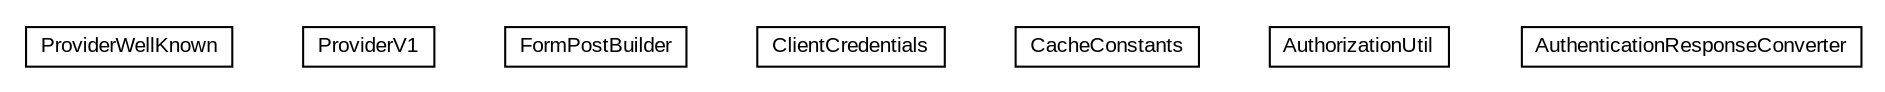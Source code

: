 #!/usr/local/bin/dot
#
# Class diagram 
# Generated by UMLGraph version R5_6-24-gf6e263 (http://www.umlgraph.org/)
#

digraph G {
	edge [fontname="arial",fontsize=10,labelfontname="arial",labelfontsize=10];
	node [fontname="arial",fontsize=10,shape=plaintext];
	nodesep=0.25;
	ranksep=0.5;
	// net.trajano.openidconnect.provider.internal.ProviderWellKnown
	c1385 [label=<<table title="net.trajano.openidconnect.provider.internal.ProviderWellKnown" border="0" cellborder="1" cellspacing="0" cellpadding="2" port="p" href="./ProviderWellKnown.html">
		<tr><td><table border="0" cellspacing="0" cellpadding="1">
<tr><td align="center" balign="center"> ProviderWellKnown </td></tr>
		</table></td></tr>
		</table>>, URL="./ProviderWellKnown.html", fontname="arial", fontcolor="black", fontsize=10.0];
	// net.trajano.openidconnect.provider.internal.ProviderV1
	c1386 [label=<<table title="net.trajano.openidconnect.provider.internal.ProviderV1" border="0" cellborder="1" cellspacing="0" cellpadding="2" port="p" href="./ProviderV1.html">
		<tr><td><table border="0" cellspacing="0" cellpadding="1">
<tr><td align="center" balign="center"> ProviderV1 </td></tr>
		</table></td></tr>
		</table>>, URL="./ProviderV1.html", fontname="arial", fontcolor="black", fontsize=10.0];
	// net.trajano.openidconnect.provider.internal.FormPostBuilder
	c1387 [label=<<table title="net.trajano.openidconnect.provider.internal.FormPostBuilder" border="0" cellborder="1" cellspacing="0" cellpadding="2" port="p" href="./FormPostBuilder.html">
		<tr><td><table border="0" cellspacing="0" cellpadding="1">
<tr><td align="center" balign="center"> FormPostBuilder </td></tr>
		</table></td></tr>
		</table>>, URL="./FormPostBuilder.html", fontname="arial", fontcolor="black", fontsize=10.0];
	// net.trajano.openidconnect.provider.internal.ClientCredentials
	c1388 [label=<<table title="net.trajano.openidconnect.provider.internal.ClientCredentials" border="0" cellborder="1" cellspacing="0" cellpadding="2" port="p" href="./ClientCredentials.html">
		<tr><td><table border="0" cellspacing="0" cellpadding="1">
<tr><td align="center" balign="center"> ClientCredentials </td></tr>
		</table></td></tr>
		</table>>, URL="./ClientCredentials.html", fontname="arial", fontcolor="black", fontsize=10.0];
	// net.trajano.openidconnect.provider.internal.CacheConstants
	c1389 [label=<<table title="net.trajano.openidconnect.provider.internal.CacheConstants" border="0" cellborder="1" cellspacing="0" cellpadding="2" port="p" href="./CacheConstants.html">
		<tr><td><table border="0" cellspacing="0" cellpadding="1">
<tr><td align="center" balign="center"> CacheConstants </td></tr>
		</table></td></tr>
		</table>>, URL="./CacheConstants.html", fontname="arial", fontcolor="black", fontsize=10.0];
	// net.trajano.openidconnect.provider.internal.AuthorizationUtil
	c1390 [label=<<table title="net.trajano.openidconnect.provider.internal.AuthorizationUtil" border="0" cellborder="1" cellspacing="0" cellpadding="2" port="p" href="./AuthorizationUtil.html">
		<tr><td><table border="0" cellspacing="0" cellpadding="1">
<tr><td align="center" balign="center"> AuthorizationUtil </td></tr>
		</table></td></tr>
		</table>>, URL="./AuthorizationUtil.html", fontname="arial", fontcolor="black", fontsize=10.0];
	// net.trajano.openidconnect.provider.internal.AuthenticationResponseConverter
	c1391 [label=<<table title="net.trajano.openidconnect.provider.internal.AuthenticationResponseConverter" border="0" cellborder="1" cellspacing="0" cellpadding="2" port="p" href="./AuthenticationResponseConverter.html">
		<tr><td><table border="0" cellspacing="0" cellpadding="1">
<tr><td align="center" balign="center"> AuthenticationResponseConverter </td></tr>
		</table></td></tr>
		</table>>, URL="./AuthenticationResponseConverter.html", fontname="arial", fontcolor="black", fontsize=10.0];
}

